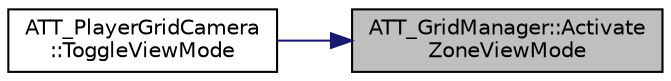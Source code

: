 digraph "ATT_GridManager::ActivateZoneViewMode"
{
 // LATEX_PDF_SIZE
  edge [fontname="Helvetica",fontsize="10",labelfontname="Helvetica",labelfontsize="10"];
  node [fontname="Helvetica",fontsize="10",shape=record];
  rankdir="RL";
  Node6 [label="ATT_GridManager::Activate\lZoneViewMode",height=0.2,width=0.4,color="black", fillcolor="grey75", style="filled", fontcolor="black",tooltip="Activates zone view modes, displays the zone a certain colour on the grid."];
  Node6 -> Node7 [dir="back",color="midnightblue",fontsize="10",style="solid",fontname="Helvetica"];
  Node7 [label="ATT_PlayerGridCamera\l::ToggleViewMode",height=0.2,width=0.4,color="black", fillcolor="white", style="filled",URL="$class_a_t_t___player_grid_camera.html#a4a5097bfe8542f4065317a50725d25a7",tooltip="Calls ActivateZoneViewMode in GridManager."];
}
